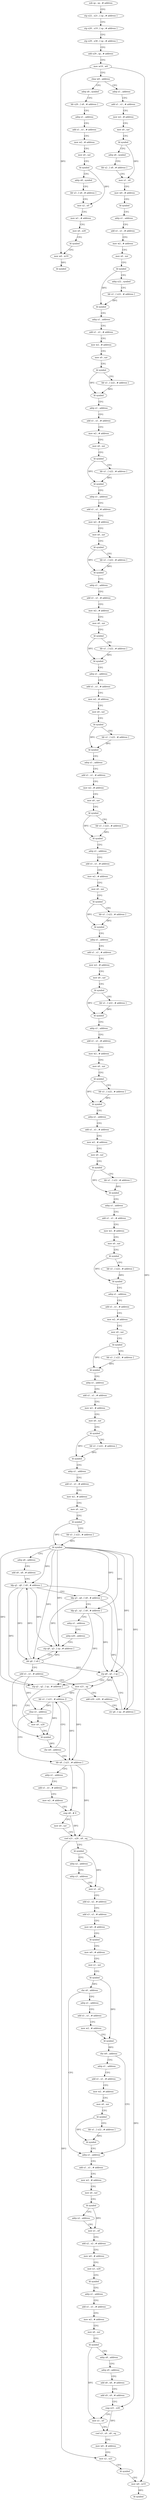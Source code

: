 digraph "func" {
"4200812" [label = "sub sp , sp , # address" ]
"4200816" [label = "stp x22 , x21 , [ sp , # address ]" ]
"4200820" [label = "stp x20 , x19 , [ sp , # address ]" ]
"4200824" [label = "stp x29 , x30 , [ sp , # address ]" ]
"4200828" [label = "add x29 , sp , # address" ]
"4200832" [label = "mov w19 , w0" ]
"4200836" [label = "cbnz w0 , address" ]
"4201620" [label = "adrp x8 , symbol" ]
"4200840" [label = "adrp x1 , address" ]
"4201624" [label = "ldr x20 , [ x8 , # address ]" ]
"4201628" [label = "adrp x1 , address" ]
"4201632" [label = "add x1 , x1 , # address" ]
"4201636" [label = "mov w2 , # address" ]
"4201640" [label = "mov x0 , xzr" ]
"4201644" [label = "bl symbol" ]
"4201648" [label = "adrp x8 , symbol" ]
"4201652" [label = "ldr x3 , [ x8 , # address ]" ]
"4201656" [label = "mov x2 , x0" ]
"4201660" [label = "mov w1 , # address" ]
"4201664" [label = "mov x0 , x20" ]
"4201668" [label = "bl symbol" ]
"4201672" [label = "mov w0 , w19" ]
"4201676" [label = "bl symbol" ]
"4200844" [label = "add x1 , x1 , # address" ]
"4200848" [label = "mov w2 , # address" ]
"4200852" [label = "mov x0 , xzr" ]
"4200856" [label = "bl symbol" ]
"4200860" [label = "adrp x8 , symbol" ]
"4200864" [label = "ldr x2 , [ x8 , # address ]" ]
"4200868" [label = "mov x1 , x0" ]
"4200872" [label = "mov w0 , # address" ]
"4200876" [label = "bl symbol" ]
"4200880" [label = "adrp x1 , address" ]
"4200884" [label = "add x1 , x1 , # address" ]
"4200888" [label = "mov w2 , # address" ]
"4200892" [label = "mov x0 , xzr" ]
"4200896" [label = "bl symbol" ]
"4200900" [label = "adrp x22 , symbol" ]
"4200904" [label = "ldr x1 , [ x22 , # address ]" ]
"4200908" [label = "bl symbol" ]
"4200912" [label = "adrp x1 , address" ]
"4200916" [label = "add x1 , x1 , # address" ]
"4200920" [label = "mov w2 , # address" ]
"4200924" [label = "mov x0 , xzr" ]
"4200928" [label = "bl symbol" ]
"4200932" [label = "ldr x1 , [ x22 , # address ]" ]
"4200936" [label = "bl symbol" ]
"4200940" [label = "adrp x1 , address" ]
"4200944" [label = "add x1 , x1 , # address" ]
"4200948" [label = "mov w2 , # address" ]
"4200952" [label = "mov x0 , xzr" ]
"4200956" [label = "bl symbol" ]
"4200960" [label = "ldr x1 , [ x22 , # address ]" ]
"4200964" [label = "bl symbol" ]
"4200968" [label = "adrp x1 , address" ]
"4200972" [label = "add x1 , x1 , # address" ]
"4200976" [label = "mov w2 , # address" ]
"4200980" [label = "mov x0 , xzr" ]
"4200984" [label = "bl symbol" ]
"4200988" [label = "ldr x1 , [ x22 , # address ]" ]
"4200992" [label = "bl symbol" ]
"4200996" [label = "adrp x1 , address" ]
"4201000" [label = "add x1 , x1 , # address" ]
"4201004" [label = "mov w2 , # address" ]
"4201008" [label = "mov x0 , xzr" ]
"4201012" [label = "bl symbol" ]
"4201016" [label = "ldr x1 , [ x22 , # address ]" ]
"4201020" [label = "bl symbol" ]
"4201024" [label = "adrp x1 , address" ]
"4201028" [label = "add x1 , x1 , # address" ]
"4201032" [label = "mov w2 , # address" ]
"4201036" [label = "mov x0 , xzr" ]
"4201040" [label = "bl symbol" ]
"4201044" [label = "ldr x1 , [ x22 , # address ]" ]
"4201048" [label = "bl symbol" ]
"4201052" [label = "adrp x1 , address" ]
"4201056" [label = "add x1 , x1 , # address" ]
"4201060" [label = "mov w2 , # address" ]
"4201064" [label = "mov x0 , xzr" ]
"4201068" [label = "bl symbol" ]
"4201072" [label = "ldr x1 , [ x22 , # address ]" ]
"4201076" [label = "bl symbol" ]
"4201080" [label = "adrp x1 , address" ]
"4201084" [label = "add x1 , x1 , # address" ]
"4201088" [label = "mov w2 , # address" ]
"4201092" [label = "mov x0 , xzr" ]
"4201096" [label = "bl symbol" ]
"4201100" [label = "ldr x1 , [ x22 , # address ]" ]
"4201104" [label = "bl symbol" ]
"4201108" [label = "adrp x1 , address" ]
"4201112" [label = "add x1 , x1 , # address" ]
"4201116" [label = "mov w2 , # address" ]
"4201120" [label = "mov x0 , xzr" ]
"4201124" [label = "bl symbol" ]
"4201128" [label = "ldr x1 , [ x22 , # address ]" ]
"4201132" [label = "bl symbol" ]
"4201136" [label = "adrp x1 , address" ]
"4201140" [label = "add x1 , x1 , # address" ]
"4201144" [label = "mov w2 , # address" ]
"4201148" [label = "mov x0 , xzr" ]
"4201152" [label = "bl symbol" ]
"4201156" [label = "ldr x1 , [ x22 , # address ]" ]
"4201160" [label = "bl symbol" ]
"4201164" [label = "adrp x1 , address" ]
"4201168" [label = "add x1 , x1 , # address" ]
"4201172" [label = "mov w2 , # address" ]
"4201176" [label = "mov x0 , xzr" ]
"4201180" [label = "bl symbol" ]
"4201184" [label = "ldr x1 , [ x22 , # address ]" ]
"4201188" [label = "bl symbol" ]
"4201192" [label = "adrp x1 , address" ]
"4201196" [label = "add x1 , x1 , # address" ]
"4201200" [label = "mov w2 , # address" ]
"4201204" [label = "mov x0 , xzr" ]
"4201208" [label = "bl symbol" ]
"4201212" [label = "ldr x1 , [ x22 , # address ]" ]
"4201216" [label = "bl symbol" ]
"4201220" [label = "adrp x1 , address" ]
"4201224" [label = "add x1 , x1 , # address" ]
"4201228" [label = "mov w2 , # address" ]
"4201232" [label = "mov x0 , xzr" ]
"4201236" [label = "bl symbol" ]
"4201240" [label = "ldr x1 , [ x22 , # address ]" ]
"4201244" [label = "bl symbol" ]
"4201248" [label = "adrp x1 , address" ]
"4201252" [label = "add x1 , x1 , # address" ]
"4201256" [label = "mov w2 , # address" ]
"4201260" [label = "mov x0 , xzr" ]
"4201264" [label = "bl symbol" ]
"4201268" [label = "ldr x1 , [ x22 , # address ]" ]
"4201272" [label = "bl symbol" ]
"4201276" [label = "adrp x1 , address" ]
"4201280" [label = "add x1 , x1 , # address" ]
"4201284" [label = "mov w2 , # address" ]
"4201288" [label = "mov x0 , xzr" ]
"4201292" [label = "bl symbol" ]
"4201296" [label = "ldr x1 , [ x22 , # address ]" ]
"4201300" [label = "bl symbol" ]
"4201304" [label = "adrp x8 , address" ]
"4201308" [label = "add x8 , x8 , # address" ]
"4201312" [label = "ldp q2 , q0 , [ x8 , # address ]" ]
"4201316" [label = "ldp q3 , q4 , [ x8 , # address ]" ]
"4201320" [label = "ldp q5 , q1 , [ x8 , # address ]" ]
"4201324" [label = "adrp x1 , address" ]
"4201328" [label = "adrp x20 , address" ]
"4201332" [label = "stp q0 , q3 , [ sp , # address ]" ]
"4201336" [label = "ldr q0 , [ x8 ]" ]
"4201340" [label = "add x1 , x1 , # address" ]
"4201344" [label = "mov x21 , sp" ]
"4201348" [label = "add x20 , x20 , # address" ]
"4201352" [label = "str q4 , [ sp , # address ]" ]
"4201356" [label = "stp q0 , q5 , [ sp ]" ]
"4201360" [label = "stp q1 , q2 , [ sp , # address ]" ]
"4201364" [label = "mov x0 , x20" ]
"4201384" [label = "ldr x8 , [ x21 , # address ]" ]
"4201388" [label = "adrp x1 , address" ]
"4201392" [label = "add x1 , x1 , # address" ]
"4201396" [label = "mov w2 , # address" ]
"4201400" [label = "cmp x8 , # 0" ]
"4201404" [label = "mov x0 , xzr" ]
"4201408" [label = "csel x21 , x20 , x8 , eq" ]
"4201412" [label = "bl symbol" ]
"4201416" [label = "adrp x2 , address" ]
"4201420" [label = "adrp x3 , address" ]
"4201424" [label = "mov x1 , x0" ]
"4201428" [label = "add x2 , x2 , # address" ]
"4201432" [label = "add x3 , x3 , # address" ]
"4201436" [label = "mov w0 , # address" ]
"4201440" [label = "bl symbol" ]
"4201444" [label = "mov w0 , # address" ]
"4201448" [label = "mov x1 , xzr" ]
"4201452" [label = "bl symbol" ]
"4201456" [label = "cbz x0 , address" ]
"4201508" [label = "adrp x1 , address" ]
"4201460" [label = "adrp x1 , address" ]
"4201376" [label = "ldr x1 , [ x21 , # address ]!" ]
"4201380" [label = "cbnz x1 , address" ]
"4201512" [label = "add x1 , x1 , # address" ]
"4201516" [label = "mov w2 , # address" ]
"4201520" [label = "mov x0 , xzr" ]
"4201524" [label = "bl symbol" ]
"4201528" [label = "adrp x2 , address" ]
"4201532" [label = "mov x1 , x0" ]
"4201536" [label = "add x2 , x2 , # address" ]
"4201540" [label = "mov w0 , # address" ]
"4201544" [label = "mov x3 , x20" ]
"4201548" [label = "bl symbol" ]
"4201552" [label = "adrp x1 , address" ]
"4201556" [label = "add x1 , x1 , # address" ]
"4201560" [label = "mov w2 , # address" ]
"4201564" [label = "mov x0 , xzr" ]
"4201568" [label = "bl symbol" ]
"4201572" [label = "adrp x8 , address" ]
"4201576" [label = "adrp x9 , address" ]
"4201580" [label = "add x8 , x8 , # address" ]
"4201584" [label = "add x9 , x9 , # address" ]
"4201588" [label = "cmp x21 , x20" ]
"4201592" [label = "mov x1 , x0" ]
"4201596" [label = "csel x3 , x9 , x8 , eq" ]
"4201600" [label = "mov w0 , # address" ]
"4201604" [label = "mov x2 , x21" ]
"4201608" [label = "bl symbol" ]
"4201612" [label = "mov w0 , w19" ]
"4201616" [label = "bl symbol" ]
"4201464" [label = "add x1 , x1 , # address" ]
"4201468" [label = "mov w2 , # address" ]
"4201472" [label = "bl symbol" ]
"4201476" [label = "cbz w0 , address" ]
"4201480" [label = "adrp x1 , address" ]
"4201368" [label = "bl symbol" ]
"4201372" [label = "cbz w0 , address" ]
"4201484" [label = "add x1 , x1 , # address" ]
"4201488" [label = "mov w2 , # address" ]
"4201492" [label = "mov x0 , xzr" ]
"4201496" [label = "bl symbol" ]
"4201500" [label = "ldr x1 , [ x22 , # address ]" ]
"4201504" [label = "bl symbol" ]
"4200812" -> "4200816" [ label = "CFG" ]
"4200816" -> "4200820" [ label = "CFG" ]
"4200820" -> "4200824" [ label = "CFG" ]
"4200824" -> "4200828" [ label = "CFG" ]
"4200828" -> "4200832" [ label = "CFG" ]
"4200832" -> "4200836" [ label = "CFG" ]
"4200832" -> "4201672" [ label = "DFG" ]
"4200832" -> "4201612" [ label = "DFG" ]
"4200836" -> "4201620" [ label = "CFG" ]
"4200836" -> "4200840" [ label = "CFG" ]
"4201620" -> "4201624" [ label = "CFG" ]
"4200840" -> "4200844" [ label = "CFG" ]
"4201624" -> "4201628" [ label = "CFG" ]
"4201628" -> "4201632" [ label = "CFG" ]
"4201632" -> "4201636" [ label = "CFG" ]
"4201636" -> "4201640" [ label = "CFG" ]
"4201640" -> "4201644" [ label = "CFG" ]
"4201644" -> "4201648" [ label = "CFG" ]
"4201644" -> "4201656" [ label = "DFG" ]
"4201648" -> "4201652" [ label = "CFG" ]
"4201652" -> "4201656" [ label = "CFG" ]
"4201656" -> "4201660" [ label = "CFG" ]
"4201660" -> "4201664" [ label = "CFG" ]
"4201664" -> "4201668" [ label = "CFG" ]
"4201668" -> "4201672" [ label = "CFG" ]
"4201672" -> "4201676" [ label = "DFG" ]
"4200844" -> "4200848" [ label = "CFG" ]
"4200848" -> "4200852" [ label = "CFG" ]
"4200852" -> "4200856" [ label = "CFG" ]
"4200856" -> "4200860" [ label = "CFG" ]
"4200856" -> "4200868" [ label = "DFG" ]
"4200860" -> "4200864" [ label = "CFG" ]
"4200864" -> "4200868" [ label = "CFG" ]
"4200868" -> "4200872" [ label = "CFG" ]
"4200872" -> "4200876" [ label = "CFG" ]
"4200876" -> "4200880" [ label = "CFG" ]
"4200880" -> "4200884" [ label = "CFG" ]
"4200884" -> "4200888" [ label = "CFG" ]
"4200888" -> "4200892" [ label = "CFG" ]
"4200892" -> "4200896" [ label = "CFG" ]
"4200896" -> "4200900" [ label = "CFG" ]
"4200896" -> "4200908" [ label = "DFG" ]
"4200900" -> "4200904" [ label = "CFG" ]
"4200904" -> "4200908" [ label = "DFG" ]
"4200908" -> "4200912" [ label = "CFG" ]
"4200912" -> "4200916" [ label = "CFG" ]
"4200916" -> "4200920" [ label = "CFG" ]
"4200920" -> "4200924" [ label = "CFG" ]
"4200924" -> "4200928" [ label = "CFG" ]
"4200928" -> "4200932" [ label = "CFG" ]
"4200928" -> "4200936" [ label = "DFG" ]
"4200932" -> "4200936" [ label = "DFG" ]
"4200936" -> "4200940" [ label = "CFG" ]
"4200940" -> "4200944" [ label = "CFG" ]
"4200944" -> "4200948" [ label = "CFG" ]
"4200948" -> "4200952" [ label = "CFG" ]
"4200952" -> "4200956" [ label = "CFG" ]
"4200956" -> "4200960" [ label = "CFG" ]
"4200956" -> "4200964" [ label = "DFG" ]
"4200960" -> "4200964" [ label = "DFG" ]
"4200964" -> "4200968" [ label = "CFG" ]
"4200968" -> "4200972" [ label = "CFG" ]
"4200972" -> "4200976" [ label = "CFG" ]
"4200976" -> "4200980" [ label = "CFG" ]
"4200980" -> "4200984" [ label = "CFG" ]
"4200984" -> "4200988" [ label = "CFG" ]
"4200984" -> "4200992" [ label = "DFG" ]
"4200988" -> "4200992" [ label = "DFG" ]
"4200992" -> "4200996" [ label = "CFG" ]
"4200996" -> "4201000" [ label = "CFG" ]
"4201000" -> "4201004" [ label = "CFG" ]
"4201004" -> "4201008" [ label = "CFG" ]
"4201008" -> "4201012" [ label = "CFG" ]
"4201012" -> "4201016" [ label = "CFG" ]
"4201012" -> "4201020" [ label = "DFG" ]
"4201016" -> "4201020" [ label = "DFG" ]
"4201020" -> "4201024" [ label = "CFG" ]
"4201024" -> "4201028" [ label = "CFG" ]
"4201028" -> "4201032" [ label = "CFG" ]
"4201032" -> "4201036" [ label = "CFG" ]
"4201036" -> "4201040" [ label = "CFG" ]
"4201040" -> "4201044" [ label = "CFG" ]
"4201040" -> "4201048" [ label = "DFG" ]
"4201044" -> "4201048" [ label = "DFG" ]
"4201048" -> "4201052" [ label = "CFG" ]
"4201052" -> "4201056" [ label = "CFG" ]
"4201056" -> "4201060" [ label = "CFG" ]
"4201060" -> "4201064" [ label = "CFG" ]
"4201064" -> "4201068" [ label = "CFG" ]
"4201068" -> "4201072" [ label = "CFG" ]
"4201068" -> "4201076" [ label = "DFG" ]
"4201072" -> "4201076" [ label = "DFG" ]
"4201076" -> "4201080" [ label = "CFG" ]
"4201080" -> "4201084" [ label = "CFG" ]
"4201084" -> "4201088" [ label = "CFG" ]
"4201088" -> "4201092" [ label = "CFG" ]
"4201092" -> "4201096" [ label = "CFG" ]
"4201096" -> "4201100" [ label = "CFG" ]
"4201096" -> "4201104" [ label = "DFG" ]
"4201100" -> "4201104" [ label = "DFG" ]
"4201104" -> "4201108" [ label = "CFG" ]
"4201108" -> "4201112" [ label = "CFG" ]
"4201112" -> "4201116" [ label = "CFG" ]
"4201116" -> "4201120" [ label = "CFG" ]
"4201120" -> "4201124" [ label = "CFG" ]
"4201124" -> "4201128" [ label = "CFG" ]
"4201124" -> "4201132" [ label = "DFG" ]
"4201128" -> "4201132" [ label = "DFG" ]
"4201132" -> "4201136" [ label = "CFG" ]
"4201136" -> "4201140" [ label = "CFG" ]
"4201140" -> "4201144" [ label = "CFG" ]
"4201144" -> "4201148" [ label = "CFG" ]
"4201148" -> "4201152" [ label = "CFG" ]
"4201152" -> "4201156" [ label = "CFG" ]
"4201152" -> "4201160" [ label = "DFG" ]
"4201156" -> "4201160" [ label = "DFG" ]
"4201160" -> "4201164" [ label = "CFG" ]
"4201164" -> "4201168" [ label = "CFG" ]
"4201168" -> "4201172" [ label = "CFG" ]
"4201172" -> "4201176" [ label = "CFG" ]
"4201176" -> "4201180" [ label = "CFG" ]
"4201180" -> "4201184" [ label = "CFG" ]
"4201180" -> "4201188" [ label = "DFG" ]
"4201184" -> "4201188" [ label = "DFG" ]
"4201188" -> "4201192" [ label = "CFG" ]
"4201192" -> "4201196" [ label = "CFG" ]
"4201196" -> "4201200" [ label = "CFG" ]
"4201200" -> "4201204" [ label = "CFG" ]
"4201204" -> "4201208" [ label = "CFG" ]
"4201208" -> "4201212" [ label = "CFG" ]
"4201208" -> "4201216" [ label = "DFG" ]
"4201212" -> "4201216" [ label = "DFG" ]
"4201216" -> "4201220" [ label = "CFG" ]
"4201220" -> "4201224" [ label = "CFG" ]
"4201224" -> "4201228" [ label = "CFG" ]
"4201228" -> "4201232" [ label = "CFG" ]
"4201232" -> "4201236" [ label = "CFG" ]
"4201236" -> "4201240" [ label = "CFG" ]
"4201236" -> "4201244" [ label = "DFG" ]
"4201240" -> "4201244" [ label = "DFG" ]
"4201244" -> "4201248" [ label = "CFG" ]
"4201248" -> "4201252" [ label = "CFG" ]
"4201252" -> "4201256" [ label = "CFG" ]
"4201256" -> "4201260" [ label = "CFG" ]
"4201260" -> "4201264" [ label = "CFG" ]
"4201264" -> "4201268" [ label = "CFG" ]
"4201264" -> "4201272" [ label = "DFG" ]
"4201268" -> "4201272" [ label = "DFG" ]
"4201272" -> "4201276" [ label = "CFG" ]
"4201276" -> "4201280" [ label = "CFG" ]
"4201280" -> "4201284" [ label = "CFG" ]
"4201284" -> "4201288" [ label = "CFG" ]
"4201288" -> "4201292" [ label = "CFG" ]
"4201292" -> "4201296" [ label = "CFG" ]
"4201292" -> "4201300" [ label = "DFG" ]
"4201296" -> "4201300" [ label = "DFG" ]
"4201300" -> "4201304" [ label = "CFG" ]
"4201300" -> "4201312" [ label = "DFG" ]
"4201300" -> "4201332" [ label = "DFG" ]
"4201300" -> "4201336" [ label = "DFG" ]
"4201300" -> "4201356" [ label = "DFG" ]
"4201300" -> "4201320" [ label = "DFG" ]
"4201300" -> "4201360" [ label = "DFG" ]
"4201300" -> "4201316" [ label = "DFG" ]
"4201300" -> "4201352" [ label = "DFG" ]
"4201304" -> "4201308" [ label = "CFG" ]
"4201308" -> "4201312" [ label = "CFG" ]
"4201312" -> "4201316" [ label = "CFG" ]
"4201312" -> "4201332" [ label = "DFG" ]
"4201312" -> "4201336" [ label = "DFG" ]
"4201312" -> "4201356" [ label = "DFG" ]
"4201312" -> "4201360" [ label = "DFG" ]
"4201316" -> "4201320" [ label = "CFG" ]
"4201316" -> "4201332" [ label = "DFG" ]
"4201316" -> "4201352" [ label = "DFG" ]
"4201320" -> "4201324" [ label = "CFG" ]
"4201320" -> "4201356" [ label = "DFG" ]
"4201320" -> "4201360" [ label = "DFG" ]
"4201324" -> "4201328" [ label = "CFG" ]
"4201328" -> "4201332" [ label = "CFG" ]
"4201332" -> "4201336" [ label = "CFG" ]
"4201336" -> "4201340" [ label = "CFG" ]
"4201336" -> "4201312" [ label = "DFG" ]
"4201336" -> "4201332" [ label = "DFG" ]
"4201336" -> "4201356" [ label = "DFG" ]
"4201340" -> "4201344" [ label = "CFG" ]
"4201340" -> "4201368" [ label = "DFG" ]
"4201340" -> "4201380" [ label = "DFG" ]
"4201344" -> "4201348" [ label = "CFG" ]
"4201344" -> "4201384" [ label = "DFG" ]
"4201344" -> "4201376" [ label = "DFG" ]
"4201348" -> "4201352" [ label = "CFG" ]
"4201352" -> "4201356" [ label = "CFG" ]
"4201356" -> "4201360" [ label = "CFG" ]
"4201356" -> "4201344" [ label = "DFG" ]
"4201360" -> "4201364" [ label = "CFG" ]
"4201364" -> "4201368" [ label = "CFG" ]
"4201384" -> "4201388" [ label = "CFG" ]
"4201384" -> "4201400" [ label = "DFG" ]
"4201384" -> "4201408" [ label = "DFG" ]
"4201388" -> "4201392" [ label = "CFG" ]
"4201392" -> "4201396" [ label = "CFG" ]
"4201396" -> "4201400" [ label = "CFG" ]
"4201400" -> "4201404" [ label = "CFG" ]
"4201400" -> "4201408" [ label = "DFG" ]
"4201404" -> "4201408" [ label = "CFG" ]
"4201408" -> "4201412" [ label = "CFG" ]
"4201408" -> "4201588" [ label = "DFG" ]
"4201408" -> "4201604" [ label = "DFG" ]
"4201412" -> "4201416" [ label = "CFG" ]
"4201412" -> "4201424" [ label = "DFG" ]
"4201416" -> "4201420" [ label = "CFG" ]
"4201420" -> "4201424" [ label = "CFG" ]
"4201424" -> "4201428" [ label = "CFG" ]
"4201428" -> "4201432" [ label = "CFG" ]
"4201432" -> "4201436" [ label = "CFG" ]
"4201436" -> "4201440" [ label = "CFG" ]
"4201440" -> "4201444" [ label = "CFG" ]
"4201444" -> "4201448" [ label = "CFG" ]
"4201448" -> "4201452" [ label = "CFG" ]
"4201452" -> "4201456" [ label = "DFG" ]
"4201452" -> "4201472" [ label = "DFG" ]
"4201456" -> "4201508" [ label = "CFG" ]
"4201456" -> "4201460" [ label = "CFG" ]
"4201508" -> "4201512" [ label = "CFG" ]
"4201460" -> "4201464" [ label = "CFG" ]
"4201376" -> "4201380" [ label = "DFG" ]
"4201376" -> "4201368" [ label = "DFG" ]
"4201376" -> "4201384" [ label = "DFG" ]
"4201380" -> "4201364" [ label = "CFG" ]
"4201380" -> "4201384" [ label = "CFG" ]
"4201512" -> "4201516" [ label = "CFG" ]
"4201516" -> "4201520" [ label = "CFG" ]
"4201520" -> "4201524" [ label = "CFG" ]
"4201524" -> "4201528" [ label = "CFG" ]
"4201524" -> "4201532" [ label = "DFG" ]
"4201528" -> "4201532" [ label = "CFG" ]
"4201532" -> "4201536" [ label = "CFG" ]
"4201536" -> "4201540" [ label = "CFG" ]
"4201540" -> "4201544" [ label = "CFG" ]
"4201544" -> "4201548" [ label = "CFG" ]
"4201548" -> "4201552" [ label = "CFG" ]
"4201552" -> "4201556" [ label = "CFG" ]
"4201556" -> "4201560" [ label = "CFG" ]
"4201560" -> "4201564" [ label = "CFG" ]
"4201564" -> "4201568" [ label = "CFG" ]
"4201568" -> "4201572" [ label = "CFG" ]
"4201568" -> "4201592" [ label = "DFG" ]
"4201572" -> "4201576" [ label = "CFG" ]
"4201576" -> "4201580" [ label = "CFG" ]
"4201580" -> "4201584" [ label = "CFG" ]
"4201584" -> "4201588" [ label = "CFG" ]
"4201588" -> "4201592" [ label = "CFG" ]
"4201588" -> "4201596" [ label = "DFG" ]
"4201592" -> "4201596" [ label = "CFG" ]
"4201596" -> "4201600" [ label = "CFG" ]
"4201600" -> "4201604" [ label = "CFG" ]
"4201604" -> "4201608" [ label = "CFG" ]
"4201608" -> "4201612" [ label = "CFG" ]
"4201612" -> "4201616" [ label = "DFG" ]
"4201464" -> "4201468" [ label = "CFG" ]
"4201468" -> "4201472" [ label = "CFG" ]
"4201472" -> "4201476" [ label = "DFG" ]
"4201476" -> "4201508" [ label = "CFG" ]
"4201476" -> "4201480" [ label = "CFG" ]
"4201480" -> "4201484" [ label = "CFG" ]
"4201368" -> "4201372" [ label = "DFG" ]
"4201372" -> "4201384" [ label = "CFG" ]
"4201372" -> "4201376" [ label = "CFG" ]
"4201484" -> "4201488" [ label = "CFG" ]
"4201488" -> "4201492" [ label = "CFG" ]
"4201492" -> "4201496" [ label = "CFG" ]
"4201496" -> "4201500" [ label = "CFG" ]
"4201496" -> "4201504" [ label = "DFG" ]
"4201500" -> "4201504" [ label = "DFG" ]
"4201504" -> "4201508" [ label = "CFG" ]
}
